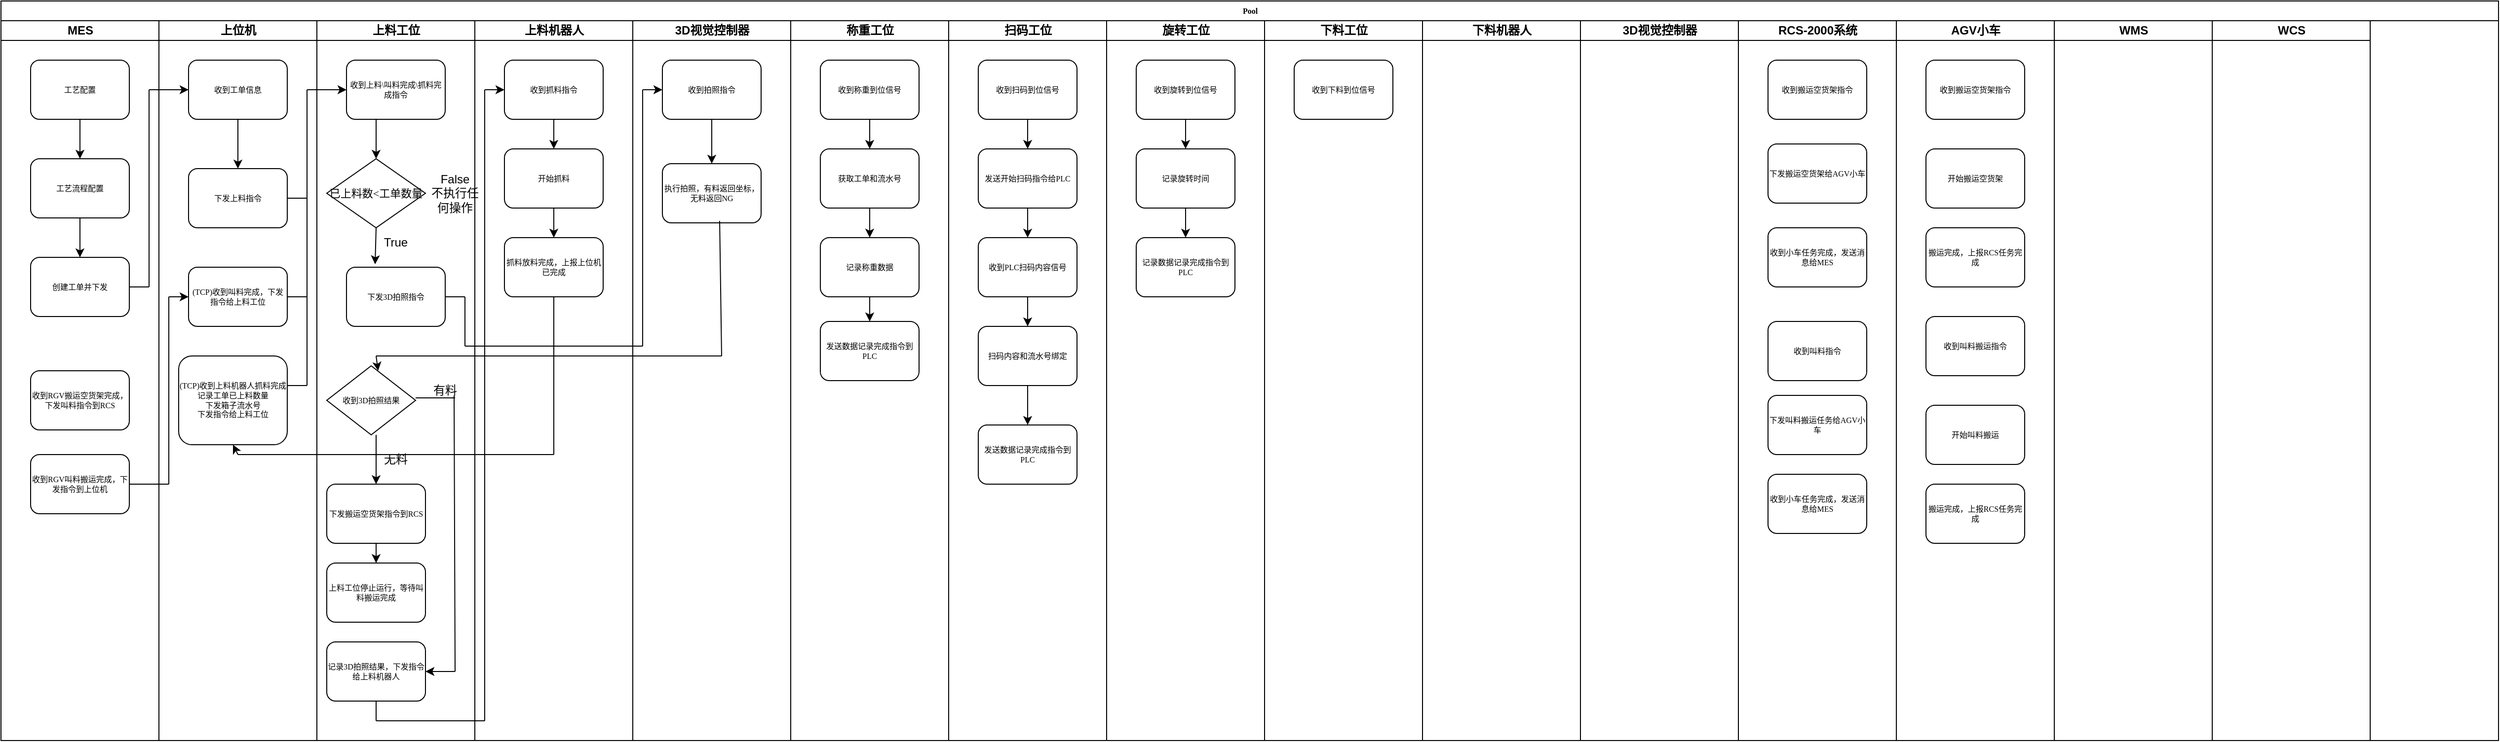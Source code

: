 <mxfile version="21.6.8" type="github">
  <diagram name="Page-1" id="74e2e168-ea6b-b213-b513-2b3c1d86103e">
    <mxGraphModel dx="1434" dy="768" grid="1" gridSize="10" guides="1" tooltips="1" connect="1" arrows="1" fold="1" page="1" pageScale="1" pageWidth="1100" pageHeight="850" background="none" math="0" shadow="0">
      <root>
        <mxCell id="0" />
        <mxCell id="1" parent="0" />
        <mxCell id="77e6c97f196da883-1" value="Pool" style="swimlane;html=1;childLayout=stackLayout;startSize=20;rounded=0;shadow=0;labelBackgroundColor=none;strokeWidth=1;fontFamily=Verdana;fontSize=8;align=center;" parent="1" vertex="1">
          <mxGeometry x="70" y="40" width="2530" height="750" as="geometry" />
        </mxCell>
        <mxCell id="77e6c97f196da883-2" value="MES" style="swimlane;html=1;startSize=20;" parent="77e6c97f196da883-1" vertex="1">
          <mxGeometry y="20" width="160" height="730" as="geometry" />
        </mxCell>
        <mxCell id="6C03qrmBVSKvkhP6-HAM-20" value="" style="edgeStyle=orthogonalEdgeStyle;rounded=0;orthogonalLoop=1;jettySize=auto;html=1;" edge="1" parent="77e6c97f196da883-2" source="6C03qrmBVSKvkhP6-HAM-18" target="6C03qrmBVSKvkhP6-HAM-19">
          <mxGeometry relative="1" as="geometry" />
        </mxCell>
        <mxCell id="6C03qrmBVSKvkhP6-HAM-18" value="工艺配置" style="rounded=1;whiteSpace=wrap;html=1;shadow=0;labelBackgroundColor=none;strokeWidth=1;fontFamily=Verdana;fontSize=8;align=center;" vertex="1" parent="77e6c97f196da883-2">
          <mxGeometry x="30" y="40" width="100" height="60" as="geometry" />
        </mxCell>
        <mxCell id="6C03qrmBVSKvkhP6-HAM-22" value="" style="edgeStyle=orthogonalEdgeStyle;rounded=0;orthogonalLoop=1;jettySize=auto;html=1;" edge="1" parent="77e6c97f196da883-2" source="6C03qrmBVSKvkhP6-HAM-19" target="6C03qrmBVSKvkhP6-HAM-21">
          <mxGeometry relative="1" as="geometry" />
        </mxCell>
        <mxCell id="6C03qrmBVSKvkhP6-HAM-19" value="工艺流程配置" style="rounded=1;whiteSpace=wrap;html=1;shadow=0;labelBackgroundColor=none;strokeWidth=1;fontFamily=Verdana;fontSize=8;align=center;" vertex="1" parent="77e6c97f196da883-2">
          <mxGeometry x="30" y="140" width="100" height="60" as="geometry" />
        </mxCell>
        <mxCell id="6C03qrmBVSKvkhP6-HAM-21" value="创建工单并下发" style="rounded=1;whiteSpace=wrap;html=1;shadow=0;labelBackgroundColor=none;strokeWidth=1;fontFamily=Verdana;fontSize=8;align=center;" vertex="1" parent="77e6c97f196da883-2">
          <mxGeometry x="30" y="240" width="100" height="60" as="geometry" />
        </mxCell>
        <mxCell id="6C03qrmBVSKvkhP6-HAM-50" value="收到RGV搬运空货架完成，下发叫料指令到RCS" style="rounded=1;whiteSpace=wrap;html=1;shadow=0;labelBackgroundColor=none;strokeWidth=1;fontFamily=Verdana;fontSize=8;align=center;" vertex="1" parent="77e6c97f196da883-2">
          <mxGeometry x="30" y="355" width="100" height="60" as="geometry" />
        </mxCell>
        <mxCell id="6C03qrmBVSKvkhP6-HAM-57" value="收到RGV叫料搬运完成，下发指令到上位机" style="rounded=1;whiteSpace=wrap;html=1;shadow=0;labelBackgroundColor=none;strokeWidth=1;fontFamily=Verdana;fontSize=8;align=center;" vertex="1" parent="77e6c97f196da883-2">
          <mxGeometry x="30" y="440" width="100" height="60" as="geometry" />
        </mxCell>
        <mxCell id="6C03qrmBVSKvkhP6-HAM-67" value="" style="endArrow=none;html=1;rounded=0;" edge="1" parent="77e6c97f196da883-2">
          <mxGeometry width="50" height="50" relative="1" as="geometry">
            <mxPoint x="130" y="270" as="sourcePoint" />
            <mxPoint x="150" y="270" as="targetPoint" />
          </mxGeometry>
        </mxCell>
        <mxCell id="6C03qrmBVSKvkhP6-HAM-68" value="" style="endArrow=none;html=1;rounded=0;" edge="1" parent="77e6c97f196da883-2">
          <mxGeometry width="50" height="50" relative="1" as="geometry">
            <mxPoint x="150" y="270" as="sourcePoint" />
            <mxPoint x="150" y="70" as="targetPoint" />
          </mxGeometry>
        </mxCell>
        <mxCell id="6C03qrmBVSKvkhP6-HAM-69" value="" style="endArrow=classic;html=1;rounded=0;entryX=0;entryY=0.5;entryDx=0;entryDy=0;" edge="1" parent="77e6c97f196da883-2" target="6C03qrmBVSKvkhP6-HAM-25">
          <mxGeometry width="50" height="50" relative="1" as="geometry">
            <mxPoint x="150" y="70" as="sourcePoint" />
            <mxPoint x="200" y="20" as="targetPoint" />
          </mxGeometry>
        </mxCell>
        <mxCell id="6C03qrmBVSKvkhP6-HAM-95" value="" style="endArrow=none;html=1;rounded=0;exitX=1;exitY=0.5;exitDx=0;exitDy=0;" edge="1" parent="77e6c97f196da883-2" source="6C03qrmBVSKvkhP6-HAM-57">
          <mxGeometry width="50" height="50" relative="1" as="geometry">
            <mxPoint x="130" y="480" as="sourcePoint" />
            <mxPoint x="170" y="470" as="targetPoint" />
          </mxGeometry>
        </mxCell>
        <mxCell id="77e6c97f196da883-3" value="上位机" style="swimlane;html=1;startSize=20;" parent="77e6c97f196da883-1" vertex="1">
          <mxGeometry x="160" y="20" width="160" height="730" as="geometry" />
        </mxCell>
        <mxCell id="6C03qrmBVSKvkhP6-HAM-25" value="收到工单信息" style="rounded=1;whiteSpace=wrap;html=1;shadow=0;labelBackgroundColor=none;strokeWidth=1;fontFamily=Verdana;fontSize=8;align=center;" vertex="1" parent="77e6c97f196da883-3">
          <mxGeometry x="30" y="40" width="100" height="60" as="geometry" />
        </mxCell>
        <mxCell id="6C03qrmBVSKvkhP6-HAM-26" value="下发上料指令" style="rounded=1;whiteSpace=wrap;html=1;shadow=0;labelBackgroundColor=none;strokeWidth=1;fontFamily=Verdana;fontSize=8;align=center;" vertex="1" parent="77e6c97f196da883-3">
          <mxGeometry x="30" y="150" width="100" height="60" as="geometry" />
        </mxCell>
        <mxCell id="6C03qrmBVSKvkhP6-HAM-59" value="(TCP)收到叫料完成，下发指令给上料工位" style="rounded=1;whiteSpace=wrap;html=1;shadow=0;labelBackgroundColor=none;strokeWidth=1;fontFamily=Verdana;fontSize=8;align=center;" vertex="1" parent="77e6c97f196da883-3">
          <mxGeometry x="30" y="250" width="100" height="60" as="geometry" />
        </mxCell>
        <mxCell id="6C03qrmBVSKvkhP6-HAM-66" value="(TCP)收到上料机器人抓料完成&lt;br&gt;记录工单已上料数量&lt;br&gt;下发箱子流水号&lt;br&gt;下发指令给上料工位" style="rounded=1;whiteSpace=wrap;html=1;shadow=0;labelBackgroundColor=none;strokeWidth=1;fontFamily=Verdana;fontSize=8;align=center;" vertex="1" parent="77e6c97f196da883-3">
          <mxGeometry x="20" y="340" width="110" height="90" as="geometry" />
        </mxCell>
        <mxCell id="6C03qrmBVSKvkhP6-HAM-70" value="" style="endArrow=classic;html=1;rounded=0;entryX=0.5;entryY=0;entryDx=0;entryDy=0;" edge="1" parent="77e6c97f196da883-3" target="6C03qrmBVSKvkhP6-HAM-26">
          <mxGeometry width="50" height="50" relative="1" as="geometry">
            <mxPoint x="80" y="100" as="sourcePoint" />
            <mxPoint x="130" y="50" as="targetPoint" />
          </mxGeometry>
        </mxCell>
        <mxCell id="6C03qrmBVSKvkhP6-HAM-72" value="" style="endArrow=none;html=1;rounded=0;" edge="1" parent="77e6c97f196da883-3">
          <mxGeometry width="50" height="50" relative="1" as="geometry">
            <mxPoint x="130" y="180" as="sourcePoint" />
            <mxPoint x="150" y="180" as="targetPoint" />
          </mxGeometry>
        </mxCell>
        <mxCell id="6C03qrmBVSKvkhP6-HAM-73" value="" style="endArrow=none;html=1;rounded=0;" edge="1" parent="77e6c97f196da883-3">
          <mxGeometry width="50" height="50" relative="1" as="geometry">
            <mxPoint x="150" y="180" as="sourcePoint" />
            <mxPoint x="150" y="70" as="targetPoint" />
          </mxGeometry>
        </mxCell>
        <mxCell id="6C03qrmBVSKvkhP6-HAM-74" value="" style="endArrow=classic;html=1;rounded=0;entryX=0;entryY=0.5;entryDx=0;entryDy=0;" edge="1" parent="77e6c97f196da883-3" target="6C03qrmBVSKvkhP6-HAM-27">
          <mxGeometry width="50" height="50" relative="1" as="geometry">
            <mxPoint x="150" y="70" as="sourcePoint" />
            <mxPoint x="200" y="30" as="targetPoint" />
          </mxGeometry>
        </mxCell>
        <mxCell id="6C03qrmBVSKvkhP6-HAM-75" value="" style="endArrow=none;html=1;rounded=0;" edge="1" parent="77e6c97f196da883-3">
          <mxGeometry width="50" height="50" relative="1" as="geometry">
            <mxPoint x="130" y="280" as="sourcePoint" />
            <mxPoint x="150" y="280" as="targetPoint" />
          </mxGeometry>
        </mxCell>
        <mxCell id="6C03qrmBVSKvkhP6-HAM-76" value="" style="endArrow=none;html=1;rounded=0;" edge="1" parent="77e6c97f196da883-3">
          <mxGeometry width="50" height="50" relative="1" as="geometry">
            <mxPoint x="130" y="370" as="sourcePoint" />
            <mxPoint x="150" y="370" as="targetPoint" />
          </mxGeometry>
        </mxCell>
        <mxCell id="6C03qrmBVSKvkhP6-HAM-77" value="" style="endArrow=none;html=1;rounded=0;" edge="1" parent="77e6c97f196da883-3">
          <mxGeometry width="50" height="50" relative="1" as="geometry">
            <mxPoint x="150" y="370" as="sourcePoint" />
            <mxPoint x="150" y="180" as="targetPoint" />
          </mxGeometry>
        </mxCell>
        <mxCell id="6C03qrmBVSKvkhP6-HAM-96" value="" style="endArrow=none;html=1;rounded=0;" edge="1" parent="77e6c97f196da883-3">
          <mxGeometry width="50" height="50" relative="1" as="geometry">
            <mxPoint x="10" y="470" as="sourcePoint" />
            <mxPoint x="10" y="280" as="targetPoint" />
          </mxGeometry>
        </mxCell>
        <mxCell id="6C03qrmBVSKvkhP6-HAM-104" value="" style="endArrow=classic;html=1;rounded=0;entryX=0;entryY=0.5;entryDx=0;entryDy=0;" edge="1" parent="77e6c97f196da883-3" target="6C03qrmBVSKvkhP6-HAM-59">
          <mxGeometry width="50" height="50" relative="1" as="geometry">
            <mxPoint x="10" y="280" as="sourcePoint" />
            <mxPoint x="60" y="230" as="targetPoint" />
          </mxGeometry>
        </mxCell>
        <mxCell id="6C03qrmBVSKvkhP6-HAM-107" value="" style="endArrow=classic;html=1;rounded=0;entryX=0.5;entryY=1;entryDx=0;entryDy=0;" edge="1" parent="77e6c97f196da883-3" target="6C03qrmBVSKvkhP6-HAM-66">
          <mxGeometry width="50" height="50" relative="1" as="geometry">
            <mxPoint x="80" y="440" as="sourcePoint" />
            <mxPoint x="130" y="390" as="targetPoint" />
          </mxGeometry>
        </mxCell>
        <mxCell id="77e6c97f196da883-4" value="上料工位" style="swimlane;html=1;startSize=20;" parent="77e6c97f196da883-1" vertex="1">
          <mxGeometry x="320" y="20" width="160" height="730" as="geometry" />
        </mxCell>
        <mxCell id="6C03qrmBVSKvkhP6-HAM-27" value="收到上料\叫料完成\抓料完成指令" style="rounded=1;whiteSpace=wrap;html=1;shadow=0;labelBackgroundColor=none;strokeWidth=1;fontFamily=Verdana;fontSize=8;align=center;" vertex="1" parent="77e6c97f196da883-4">
          <mxGeometry x="30" y="40" width="100" height="60" as="geometry" />
        </mxCell>
        <mxCell id="6C03qrmBVSKvkhP6-HAM-29" value="&lt;font style=&quot;font-size: 11px;&quot;&gt;已上料数&amp;lt;工单数量&lt;/font&gt;" style="rhombus;whiteSpace=wrap;html=1;rounded=0;shadow=0;labelBackgroundColor=none;strokeWidth=1;fontFamily=Verdana;fontSize=8;align=center;" vertex="1" parent="77e6c97f196da883-4">
          <mxGeometry x="10" y="140" width="100" height="70" as="geometry" />
        </mxCell>
        <mxCell id="6C03qrmBVSKvkhP6-HAM-31" value="False&lt;br&gt;不执行任何操作" style="text;html=1;strokeColor=none;fillColor=none;align=center;verticalAlign=middle;whiteSpace=wrap;rounded=0;" vertex="1" parent="77e6c97f196da883-4">
          <mxGeometry x="110" y="160" width="60" height="30" as="geometry" />
        </mxCell>
        <mxCell id="6C03qrmBVSKvkhP6-HAM-33" value="True" style="text;html=1;strokeColor=none;fillColor=none;align=center;verticalAlign=middle;whiteSpace=wrap;rounded=0;" vertex="1" parent="77e6c97f196da883-4">
          <mxGeometry x="50" y="210" width="60" height="30" as="geometry" />
        </mxCell>
        <mxCell id="6C03qrmBVSKvkhP6-HAM-35" value="下发3D拍照指令" style="rounded=1;whiteSpace=wrap;html=1;shadow=0;labelBackgroundColor=none;strokeWidth=1;fontFamily=Verdana;fontSize=8;align=center;" vertex="1" parent="77e6c97f196da883-4">
          <mxGeometry x="30" y="250" width="100" height="60" as="geometry" />
        </mxCell>
        <mxCell id="6C03qrmBVSKvkhP6-HAM-40" value="收到3D拍照结果" style="rhombus;whiteSpace=wrap;html=1;rounded=0;shadow=0;labelBackgroundColor=none;strokeWidth=1;fontFamily=Verdana;fontSize=8;align=center;" vertex="1" parent="77e6c97f196da883-4">
          <mxGeometry x="10" y="350" width="90" height="70" as="geometry" />
        </mxCell>
        <mxCell id="6C03qrmBVSKvkhP6-HAM-41" value="有料" style="text;html=1;strokeColor=none;fillColor=none;align=center;verticalAlign=middle;whiteSpace=wrap;rounded=0;" vertex="1" parent="77e6c97f196da883-4">
          <mxGeometry x="100" y="360" width="60" height="30" as="geometry" />
        </mxCell>
        <mxCell id="6C03qrmBVSKvkhP6-HAM-42" value="无料" style="text;html=1;strokeColor=none;fillColor=none;align=center;verticalAlign=middle;whiteSpace=wrap;rounded=0;" vertex="1" parent="77e6c97f196da883-4">
          <mxGeometry x="50" y="430" width="60" height="30" as="geometry" />
        </mxCell>
        <mxCell id="6C03qrmBVSKvkhP6-HAM-43" value="下发搬运空货架指令到RCS" style="rounded=1;whiteSpace=wrap;html=1;shadow=0;labelBackgroundColor=none;strokeWidth=1;fontFamily=Verdana;fontSize=8;align=center;" vertex="1" parent="77e6c97f196da883-4">
          <mxGeometry x="10" y="470" width="100" height="60" as="geometry" />
        </mxCell>
        <mxCell id="6C03qrmBVSKvkhP6-HAM-58" value="上料工位停止运行，等待叫料搬运完成" style="rounded=1;whiteSpace=wrap;html=1;shadow=0;labelBackgroundColor=none;strokeWidth=1;fontFamily=Verdana;fontSize=8;align=center;" vertex="1" parent="77e6c97f196da883-4">
          <mxGeometry x="10" y="550" width="100" height="60" as="geometry" />
        </mxCell>
        <mxCell id="6C03qrmBVSKvkhP6-HAM-60" value="记录3D拍照结果，下发指令给上料机器人" style="rounded=1;whiteSpace=wrap;html=1;shadow=0;labelBackgroundColor=none;strokeWidth=1;fontFamily=Verdana;fontSize=8;align=center;" vertex="1" parent="77e6c97f196da883-4">
          <mxGeometry x="10" y="630" width="100" height="60" as="geometry" />
        </mxCell>
        <mxCell id="6C03qrmBVSKvkhP6-HAM-61" value="" style="endArrow=none;html=1;rounded=0;exitX=0;exitY=0.75;exitDx=0;exitDy=0;entryX=0.667;entryY=0.75;entryDx=0;entryDy=0;entryPerimeter=0;" edge="1" parent="77e6c97f196da883-4" source="6C03qrmBVSKvkhP6-HAM-41" target="6C03qrmBVSKvkhP6-HAM-41">
          <mxGeometry width="50" height="50" relative="1" as="geometry">
            <mxPoint x="100" y="390" as="sourcePoint" />
            <mxPoint x="150" y="340" as="targetPoint" />
          </mxGeometry>
        </mxCell>
        <mxCell id="6C03qrmBVSKvkhP6-HAM-62" value="" style="endArrow=none;html=1;rounded=0;" edge="1" parent="77e6c97f196da883-4">
          <mxGeometry width="50" height="50" relative="1" as="geometry">
            <mxPoint x="140" y="660" as="sourcePoint" />
            <mxPoint x="139" y="380" as="targetPoint" />
          </mxGeometry>
        </mxCell>
        <mxCell id="6C03qrmBVSKvkhP6-HAM-78" value="" style="endArrow=classic;html=1;rounded=0;entryX=0.5;entryY=0;entryDx=0;entryDy=0;" edge="1" parent="77e6c97f196da883-4" target="6C03qrmBVSKvkhP6-HAM-29">
          <mxGeometry width="50" height="50" relative="1" as="geometry">
            <mxPoint x="60" y="100" as="sourcePoint" />
            <mxPoint x="110" y="50" as="targetPoint" />
          </mxGeometry>
        </mxCell>
        <mxCell id="6C03qrmBVSKvkhP6-HAM-79" value="" style="endArrow=classic;html=1;rounded=0;entryX=0.15;entryY=1.233;entryDx=0;entryDy=0;entryPerimeter=0;" edge="1" parent="77e6c97f196da883-4" target="6C03qrmBVSKvkhP6-HAM-33">
          <mxGeometry width="50" height="50" relative="1" as="geometry">
            <mxPoint x="60" y="210" as="sourcePoint" />
            <mxPoint x="110" y="160" as="targetPoint" />
          </mxGeometry>
        </mxCell>
        <mxCell id="6C03qrmBVSKvkhP6-HAM-81" value="" style="endArrow=classic;html=1;rounded=0;entryX=0.5;entryY=0;entryDx=0;entryDy=0;" edge="1" parent="77e6c97f196da883-4" target="6C03qrmBVSKvkhP6-HAM-43">
          <mxGeometry width="50" height="50" relative="1" as="geometry">
            <mxPoint x="60" y="420" as="sourcePoint" />
            <mxPoint x="110" y="370" as="targetPoint" />
          </mxGeometry>
        </mxCell>
        <mxCell id="6C03qrmBVSKvkhP6-HAM-82" value="" style="endArrow=classic;html=1;rounded=0;entryX=0.5;entryY=0;entryDx=0;entryDy=0;" edge="1" parent="77e6c97f196da883-4" target="6C03qrmBVSKvkhP6-HAM-58">
          <mxGeometry width="50" height="50" relative="1" as="geometry">
            <mxPoint x="60" y="530" as="sourcePoint" />
            <mxPoint x="110" y="480" as="targetPoint" />
          </mxGeometry>
        </mxCell>
        <mxCell id="6C03qrmBVSKvkhP6-HAM-83" value="" style="endArrow=none;html=1;rounded=0;" edge="1" parent="77e6c97f196da883-4">
          <mxGeometry width="50" height="50" relative="1" as="geometry">
            <mxPoint x="130" y="280" as="sourcePoint" />
            <mxPoint x="150" y="280" as="targetPoint" />
          </mxGeometry>
        </mxCell>
        <mxCell id="6C03qrmBVSKvkhP6-HAM-84" value="" style="endArrow=none;html=1;rounded=0;" edge="1" parent="77e6c97f196da883-4">
          <mxGeometry width="50" height="50" relative="1" as="geometry">
            <mxPoint x="150" y="330" as="sourcePoint" />
            <mxPoint x="150" y="280" as="targetPoint" />
          </mxGeometry>
        </mxCell>
        <mxCell id="6C03qrmBVSKvkhP6-HAM-85" value="" style="endArrow=none;html=1;rounded=0;" edge="1" parent="77e6c97f196da883-4">
          <mxGeometry width="50" height="50" relative="1" as="geometry">
            <mxPoint x="150" y="330" as="sourcePoint" />
            <mxPoint x="330" y="330" as="targetPoint" />
          </mxGeometry>
        </mxCell>
        <mxCell id="6C03qrmBVSKvkhP6-HAM-91" value="" style="endArrow=classic;html=1;rounded=0;" edge="1" parent="77e6c97f196da883-4">
          <mxGeometry width="50" height="50" relative="1" as="geometry">
            <mxPoint x="60" y="340" as="sourcePoint" />
            <mxPoint x="62" y="355" as="targetPoint" />
          </mxGeometry>
        </mxCell>
        <mxCell id="6C03qrmBVSKvkhP6-HAM-98" value="" style="endArrow=none;html=1;rounded=0;" edge="1" parent="77e6c97f196da883-4">
          <mxGeometry width="50" height="50" relative="1" as="geometry">
            <mxPoint x="60" y="690" as="sourcePoint" />
            <mxPoint x="60" y="710" as="targetPoint" />
          </mxGeometry>
        </mxCell>
        <mxCell id="6C03qrmBVSKvkhP6-HAM-99" value="" style="endArrow=none;html=1;rounded=0;" edge="1" parent="77e6c97f196da883-4">
          <mxGeometry width="50" height="50" relative="1" as="geometry">
            <mxPoint x="60" y="710" as="sourcePoint" />
            <mxPoint x="170" y="710" as="targetPoint" />
          </mxGeometry>
        </mxCell>
        <mxCell id="77e6c97f196da883-5" value="上料机器人" style="swimlane;html=1;startSize=20;" parent="77e6c97f196da883-1" vertex="1">
          <mxGeometry x="480" y="20" width="160" height="730" as="geometry" />
        </mxCell>
        <mxCell id="6C03qrmBVSKvkhP6-HAM-34" value="收到抓料指令" style="rounded=1;whiteSpace=wrap;html=1;shadow=0;labelBackgroundColor=none;strokeWidth=1;fontFamily=Verdana;fontSize=8;align=center;" vertex="1" parent="77e6c97f196da883-5">
          <mxGeometry x="30" y="40" width="100" height="60" as="geometry" />
        </mxCell>
        <mxCell id="6C03qrmBVSKvkhP6-HAM-64" value="开始抓料" style="rounded=1;whiteSpace=wrap;html=1;shadow=0;labelBackgroundColor=none;strokeWidth=1;fontFamily=Verdana;fontSize=8;align=center;" vertex="1" parent="77e6c97f196da883-5">
          <mxGeometry x="30" y="130" width="100" height="60" as="geometry" />
        </mxCell>
        <mxCell id="6C03qrmBVSKvkhP6-HAM-65" value="抓料放料完成，上报上位机已完成" style="rounded=1;whiteSpace=wrap;html=1;shadow=0;labelBackgroundColor=none;strokeWidth=1;fontFamily=Verdana;fontSize=8;align=center;" vertex="1" parent="77e6c97f196da883-5">
          <mxGeometry x="30" y="220" width="100" height="60" as="geometry" />
        </mxCell>
        <mxCell id="6C03qrmBVSKvkhP6-HAM-100" value="" style="endArrow=none;html=1;rounded=0;" edge="1" parent="77e6c97f196da883-5">
          <mxGeometry width="50" height="50" relative="1" as="geometry">
            <mxPoint x="10" y="710" as="sourcePoint" />
            <mxPoint x="10" y="70" as="targetPoint" />
          </mxGeometry>
        </mxCell>
        <mxCell id="6C03qrmBVSKvkhP6-HAM-101" value="" style="endArrow=classic;html=1;rounded=0;entryX=0;entryY=0.5;entryDx=0;entryDy=0;" edge="1" parent="77e6c97f196da883-5" target="6C03qrmBVSKvkhP6-HAM-34">
          <mxGeometry width="50" height="50" relative="1" as="geometry">
            <mxPoint x="10" y="70" as="sourcePoint" />
            <mxPoint x="60" y="20" as="targetPoint" />
          </mxGeometry>
        </mxCell>
        <mxCell id="6C03qrmBVSKvkhP6-HAM-102" value="" style="endArrow=classic;html=1;rounded=0;entryX=0.5;entryY=0;entryDx=0;entryDy=0;" edge="1" parent="77e6c97f196da883-5" target="6C03qrmBVSKvkhP6-HAM-64">
          <mxGeometry width="50" height="50" relative="1" as="geometry">
            <mxPoint x="80" y="100" as="sourcePoint" />
            <mxPoint x="130" y="50" as="targetPoint" />
          </mxGeometry>
        </mxCell>
        <mxCell id="6C03qrmBVSKvkhP6-HAM-103" value="" style="endArrow=classic;html=1;rounded=0;" edge="1" parent="77e6c97f196da883-5" target="6C03qrmBVSKvkhP6-HAM-65">
          <mxGeometry width="50" height="50" relative="1" as="geometry">
            <mxPoint x="80" y="190" as="sourcePoint" />
            <mxPoint x="130" y="140" as="targetPoint" />
          </mxGeometry>
        </mxCell>
        <mxCell id="6C03qrmBVSKvkhP6-HAM-105" value="" style="endArrow=none;html=1;rounded=0;" edge="1" parent="77e6c97f196da883-5">
          <mxGeometry width="50" height="50" relative="1" as="geometry">
            <mxPoint x="80" y="440" as="sourcePoint" />
            <mxPoint x="80" y="280" as="targetPoint" />
          </mxGeometry>
        </mxCell>
        <mxCell id="6C03qrmBVSKvkhP6-HAM-106" value="" style="endArrow=none;html=1;rounded=0;" edge="1" parent="77e6c97f196da883-5">
          <mxGeometry width="50" height="50" relative="1" as="geometry">
            <mxPoint x="-240" y="440" as="sourcePoint" />
            <mxPoint x="80" y="440" as="targetPoint" />
          </mxGeometry>
        </mxCell>
        <mxCell id="77e6c97f196da883-6" value="3D视觉控制器" style="swimlane;html=1;startSize=20;" parent="77e6c97f196da883-1" vertex="1">
          <mxGeometry x="640" y="20" width="160" height="730" as="geometry" />
        </mxCell>
        <mxCell id="6C03qrmBVSKvkhP6-HAM-36" value="收到拍照指令" style="rounded=1;whiteSpace=wrap;html=1;shadow=0;labelBackgroundColor=none;strokeWidth=1;fontFamily=Verdana;fontSize=8;align=center;" vertex="1" parent="77e6c97f196da883-6">
          <mxGeometry x="30" y="40" width="100" height="60" as="geometry" />
        </mxCell>
        <mxCell id="6C03qrmBVSKvkhP6-HAM-38" value="执行拍照，有料返回坐标，无料返回NG" style="rounded=1;whiteSpace=wrap;html=1;shadow=0;labelBackgroundColor=none;strokeWidth=1;fontFamily=Verdana;fontSize=8;align=center;" vertex="1" parent="77e6c97f196da883-6">
          <mxGeometry x="30" y="145" width="100" height="60" as="geometry" />
        </mxCell>
        <mxCell id="6C03qrmBVSKvkhP6-HAM-86" value="" style="endArrow=none;html=1;rounded=0;" edge="1" parent="77e6c97f196da883-6">
          <mxGeometry width="50" height="50" relative="1" as="geometry">
            <mxPoint x="10" y="330" as="sourcePoint" />
            <mxPoint x="10" y="70" as="targetPoint" />
          </mxGeometry>
        </mxCell>
        <mxCell id="6C03qrmBVSKvkhP6-HAM-87" value="" style="endArrow=classic;html=1;rounded=0;entryX=0;entryY=0.5;entryDx=0;entryDy=0;" edge="1" parent="77e6c97f196da883-6" target="6C03qrmBVSKvkhP6-HAM-36">
          <mxGeometry width="50" height="50" relative="1" as="geometry">
            <mxPoint x="10" y="70" as="sourcePoint" />
            <mxPoint x="60" y="20" as="targetPoint" />
          </mxGeometry>
        </mxCell>
        <mxCell id="6C03qrmBVSKvkhP6-HAM-88" value="" style="endArrow=classic;html=1;rounded=0;entryX=0.5;entryY=0;entryDx=0;entryDy=0;" edge="1" parent="77e6c97f196da883-6" target="6C03qrmBVSKvkhP6-HAM-38">
          <mxGeometry width="50" height="50" relative="1" as="geometry">
            <mxPoint x="80" y="100" as="sourcePoint" />
            <mxPoint x="130" y="50" as="targetPoint" />
          </mxGeometry>
        </mxCell>
        <mxCell id="6C03qrmBVSKvkhP6-HAM-89" value="" style="endArrow=none;html=1;rounded=0;entryX=0.58;entryY=0.967;entryDx=0;entryDy=0;entryPerimeter=0;" edge="1" parent="77e6c97f196da883-6" target="6C03qrmBVSKvkhP6-HAM-38">
          <mxGeometry width="50" height="50" relative="1" as="geometry">
            <mxPoint x="90" y="340" as="sourcePoint" />
            <mxPoint x="90" y="210" as="targetPoint" />
          </mxGeometry>
        </mxCell>
        <mxCell id="6C03qrmBVSKvkhP6-HAM-90" value="" style="endArrow=none;html=1;rounded=0;" edge="1" parent="77e6c97f196da883-6">
          <mxGeometry width="50" height="50" relative="1" as="geometry">
            <mxPoint x="-260" y="340" as="sourcePoint" />
            <mxPoint x="90" y="340" as="targetPoint" />
          </mxGeometry>
        </mxCell>
        <mxCell id="77e6c97f196da883-7" value="称重工位" style="swimlane;html=1;startSize=20;" parent="77e6c97f196da883-1" vertex="1">
          <mxGeometry x="800" y="20" width="160" height="730" as="geometry">
            <mxRectangle x="800" y="20" width="730" height="730" as="alternateBounds" />
          </mxGeometry>
        </mxCell>
        <mxCell id="6C03qrmBVSKvkhP6-HAM-114" value="" style="edgeStyle=orthogonalEdgeStyle;rounded=0;orthogonalLoop=1;jettySize=auto;html=1;" edge="1" parent="77e6c97f196da883-7" source="6C03qrmBVSKvkhP6-HAM-110" target="6C03qrmBVSKvkhP6-HAM-111">
          <mxGeometry relative="1" as="geometry" />
        </mxCell>
        <mxCell id="6C03qrmBVSKvkhP6-HAM-110" value="收到称重到位信号" style="rounded=1;whiteSpace=wrap;html=1;shadow=0;labelBackgroundColor=none;strokeWidth=1;fontFamily=Verdana;fontSize=8;align=center;" vertex="1" parent="77e6c97f196da883-7">
          <mxGeometry x="30" y="40" width="100" height="60" as="geometry" />
        </mxCell>
        <mxCell id="6C03qrmBVSKvkhP6-HAM-115" value="" style="edgeStyle=orthogonalEdgeStyle;rounded=0;orthogonalLoop=1;jettySize=auto;html=1;entryX=0.5;entryY=0;entryDx=0;entryDy=0;" edge="1" parent="77e6c97f196da883-7" source="6C03qrmBVSKvkhP6-HAM-111" target="6C03qrmBVSKvkhP6-HAM-112">
          <mxGeometry relative="1" as="geometry" />
        </mxCell>
        <mxCell id="6C03qrmBVSKvkhP6-HAM-111" value="获取工单和流水号" style="rounded=1;whiteSpace=wrap;html=1;shadow=0;labelBackgroundColor=none;strokeWidth=1;fontFamily=Verdana;fontSize=8;align=center;" vertex="1" parent="77e6c97f196da883-7">
          <mxGeometry x="30" y="130" width="100" height="60" as="geometry" />
        </mxCell>
        <mxCell id="6C03qrmBVSKvkhP6-HAM-112" value="记录称重数据" style="rounded=1;whiteSpace=wrap;html=1;shadow=0;labelBackgroundColor=none;strokeWidth=1;fontFamily=Verdana;fontSize=8;align=center;" vertex="1" parent="77e6c97f196da883-7">
          <mxGeometry x="30" y="220" width="100" height="60" as="geometry" />
        </mxCell>
        <mxCell id="6C03qrmBVSKvkhP6-HAM-113" value="发送数据记录完成指令到PLC" style="rounded=1;whiteSpace=wrap;html=1;shadow=0;labelBackgroundColor=none;strokeWidth=1;fontFamily=Verdana;fontSize=8;align=center;" vertex="1" parent="77e6c97f196da883-7">
          <mxGeometry x="30" y="305" width="100" height="60" as="geometry" />
        </mxCell>
        <mxCell id="6C03qrmBVSKvkhP6-HAM-116" value="" style="endArrow=classic;html=1;rounded=0;entryX=0.5;entryY=0;entryDx=0;entryDy=0;" edge="1" parent="77e6c97f196da883-7" target="6C03qrmBVSKvkhP6-HAM-113">
          <mxGeometry width="50" height="50" relative="1" as="geometry">
            <mxPoint x="80" y="280" as="sourcePoint" />
            <mxPoint x="130" y="230" as="targetPoint" />
          </mxGeometry>
        </mxCell>
        <mxCell id="6C03qrmBVSKvkhP6-HAM-9" value="扫码工位" style="swimlane;html=1;startSize=20;" vertex="1" parent="77e6c97f196da883-1">
          <mxGeometry x="960" y="20" width="160" height="730" as="geometry">
            <mxRectangle x="800" y="20" width="730" height="730" as="alternateBounds" />
          </mxGeometry>
        </mxCell>
        <mxCell id="6C03qrmBVSKvkhP6-HAM-122" value="" style="edgeStyle=orthogonalEdgeStyle;rounded=0;orthogonalLoop=1;jettySize=auto;html=1;" edge="1" parent="6C03qrmBVSKvkhP6-HAM-9" source="6C03qrmBVSKvkhP6-HAM-117" target="6C03qrmBVSKvkhP6-HAM-118">
          <mxGeometry relative="1" as="geometry" />
        </mxCell>
        <mxCell id="6C03qrmBVSKvkhP6-HAM-117" value="收到扫码到位信号" style="rounded=1;whiteSpace=wrap;html=1;shadow=0;labelBackgroundColor=none;strokeWidth=1;fontFamily=Verdana;fontSize=8;align=center;" vertex="1" parent="6C03qrmBVSKvkhP6-HAM-9">
          <mxGeometry x="30" y="40" width="100" height="60" as="geometry" />
        </mxCell>
        <mxCell id="6C03qrmBVSKvkhP6-HAM-123" value="" style="edgeStyle=orthogonalEdgeStyle;rounded=0;orthogonalLoop=1;jettySize=auto;html=1;" edge="1" parent="6C03qrmBVSKvkhP6-HAM-9" source="6C03qrmBVSKvkhP6-HAM-118" target="6C03qrmBVSKvkhP6-HAM-119">
          <mxGeometry relative="1" as="geometry" />
        </mxCell>
        <mxCell id="6C03qrmBVSKvkhP6-HAM-118" value="发送开始扫码指令给PLC" style="rounded=1;whiteSpace=wrap;html=1;shadow=0;labelBackgroundColor=none;strokeWidth=1;fontFamily=Verdana;fontSize=8;align=center;" vertex="1" parent="6C03qrmBVSKvkhP6-HAM-9">
          <mxGeometry x="30" y="130" width="100" height="60" as="geometry" />
        </mxCell>
        <mxCell id="6C03qrmBVSKvkhP6-HAM-124" value="" style="edgeStyle=orthogonalEdgeStyle;rounded=0;orthogonalLoop=1;jettySize=auto;html=1;" edge="1" parent="6C03qrmBVSKvkhP6-HAM-9" source="6C03qrmBVSKvkhP6-HAM-119" target="6C03qrmBVSKvkhP6-HAM-121">
          <mxGeometry relative="1" as="geometry" />
        </mxCell>
        <mxCell id="6C03qrmBVSKvkhP6-HAM-119" value="收到PLC扫码内容信号" style="rounded=1;whiteSpace=wrap;html=1;shadow=0;labelBackgroundColor=none;strokeWidth=1;fontFamily=Verdana;fontSize=8;align=center;" vertex="1" parent="6C03qrmBVSKvkhP6-HAM-9">
          <mxGeometry x="30" y="220" width="100" height="60" as="geometry" />
        </mxCell>
        <mxCell id="6C03qrmBVSKvkhP6-HAM-126" value="" style="edgeStyle=orthogonalEdgeStyle;rounded=0;orthogonalLoop=1;jettySize=auto;html=1;" edge="1" parent="6C03qrmBVSKvkhP6-HAM-9" source="6C03qrmBVSKvkhP6-HAM-121" target="6C03qrmBVSKvkhP6-HAM-125">
          <mxGeometry relative="1" as="geometry" />
        </mxCell>
        <mxCell id="6C03qrmBVSKvkhP6-HAM-121" value="扫码内容和流水号绑定" style="rounded=1;whiteSpace=wrap;html=1;shadow=0;labelBackgroundColor=none;strokeWidth=1;fontFamily=Verdana;fontSize=8;align=center;" vertex="1" parent="6C03qrmBVSKvkhP6-HAM-9">
          <mxGeometry x="30" y="310" width="100" height="60" as="geometry" />
        </mxCell>
        <mxCell id="6C03qrmBVSKvkhP6-HAM-125" value="发送数据记录完成指令到PLC" style="rounded=1;whiteSpace=wrap;html=1;shadow=0;labelBackgroundColor=none;strokeWidth=1;fontFamily=Verdana;fontSize=8;align=center;" vertex="1" parent="6C03qrmBVSKvkhP6-HAM-9">
          <mxGeometry x="30" y="410" width="100" height="60" as="geometry" />
        </mxCell>
        <mxCell id="6C03qrmBVSKvkhP6-HAM-10" value="旋转工位" style="swimlane;html=1;startSize=20;" vertex="1" parent="77e6c97f196da883-1">
          <mxGeometry x="1120" y="20" width="160" height="730" as="geometry">
            <mxRectangle x="800" y="20" width="730" height="730" as="alternateBounds" />
          </mxGeometry>
        </mxCell>
        <mxCell id="6C03qrmBVSKvkhP6-HAM-130" value="" style="edgeStyle=orthogonalEdgeStyle;rounded=0;orthogonalLoop=1;jettySize=auto;html=1;" edge="1" parent="6C03qrmBVSKvkhP6-HAM-10" source="6C03qrmBVSKvkhP6-HAM-127" target="6C03qrmBVSKvkhP6-HAM-128">
          <mxGeometry relative="1" as="geometry" />
        </mxCell>
        <mxCell id="6C03qrmBVSKvkhP6-HAM-127" value="收到旋转到位信号" style="rounded=1;whiteSpace=wrap;html=1;shadow=0;labelBackgroundColor=none;strokeWidth=1;fontFamily=Verdana;fontSize=8;align=center;" vertex="1" parent="6C03qrmBVSKvkhP6-HAM-10">
          <mxGeometry x="30" y="40" width="100" height="60" as="geometry" />
        </mxCell>
        <mxCell id="6C03qrmBVSKvkhP6-HAM-131" value="" style="edgeStyle=orthogonalEdgeStyle;rounded=0;orthogonalLoop=1;jettySize=auto;html=1;" edge="1" parent="6C03qrmBVSKvkhP6-HAM-10" source="6C03qrmBVSKvkhP6-HAM-128" target="6C03qrmBVSKvkhP6-HAM-129">
          <mxGeometry relative="1" as="geometry" />
        </mxCell>
        <mxCell id="6C03qrmBVSKvkhP6-HAM-128" value="记录旋转时间" style="rounded=1;whiteSpace=wrap;html=1;shadow=0;labelBackgroundColor=none;strokeWidth=1;fontFamily=Verdana;fontSize=8;align=center;" vertex="1" parent="6C03qrmBVSKvkhP6-HAM-10">
          <mxGeometry x="30" y="130" width="100" height="60" as="geometry" />
        </mxCell>
        <mxCell id="6C03qrmBVSKvkhP6-HAM-129" value="记录数据记录完成指令到PLC" style="rounded=1;whiteSpace=wrap;html=1;shadow=0;labelBackgroundColor=none;strokeWidth=1;fontFamily=Verdana;fontSize=8;align=center;" vertex="1" parent="6C03qrmBVSKvkhP6-HAM-10">
          <mxGeometry x="30" y="220" width="100" height="60" as="geometry" />
        </mxCell>
        <mxCell id="6C03qrmBVSKvkhP6-HAM-11" value="下料工位" style="swimlane;html=1;startSize=20;" vertex="1" parent="77e6c97f196da883-1">
          <mxGeometry x="1280" y="20" width="160" height="730" as="geometry">
            <mxRectangle x="800" y="20" width="730" height="730" as="alternateBounds" />
          </mxGeometry>
        </mxCell>
        <mxCell id="6C03qrmBVSKvkhP6-HAM-132" value="收到下料到位信号" style="rounded=1;whiteSpace=wrap;html=1;shadow=0;labelBackgroundColor=none;strokeWidth=1;fontFamily=Verdana;fontSize=8;align=center;" vertex="1" parent="6C03qrmBVSKvkhP6-HAM-11">
          <mxGeometry x="30" y="40" width="100" height="60" as="geometry" />
        </mxCell>
        <mxCell id="6C03qrmBVSKvkhP6-HAM-12" value="下料机器人" style="swimlane;html=1;startSize=20;" vertex="1" parent="77e6c97f196da883-1">
          <mxGeometry x="1440" y="20" width="160" height="730" as="geometry">
            <mxRectangle x="800" y="20" width="730" height="730" as="alternateBounds" />
          </mxGeometry>
        </mxCell>
        <mxCell id="6C03qrmBVSKvkhP6-HAM-13" value="3D视觉控制器" style="swimlane;html=1;startSize=20;" vertex="1" parent="77e6c97f196da883-1">
          <mxGeometry x="1600" y="20" width="160" height="730" as="geometry">
            <mxRectangle x="800" y="20" width="730" height="730" as="alternateBounds" />
          </mxGeometry>
        </mxCell>
        <mxCell id="6C03qrmBVSKvkhP6-HAM-14" value="RCS-2000系统" style="swimlane;html=1;startSize=20;" vertex="1" parent="77e6c97f196da883-1">
          <mxGeometry x="1760" y="20" width="160" height="730" as="geometry">
            <mxRectangle x="800" y="20" width="730" height="730" as="alternateBounds" />
          </mxGeometry>
        </mxCell>
        <mxCell id="6C03qrmBVSKvkhP6-HAM-44" value="收到搬运空货架指令" style="rounded=1;whiteSpace=wrap;html=1;shadow=0;labelBackgroundColor=none;strokeWidth=1;fontFamily=Verdana;fontSize=8;align=center;" vertex="1" parent="6C03qrmBVSKvkhP6-HAM-14">
          <mxGeometry x="30" y="40" width="100" height="60" as="geometry" />
        </mxCell>
        <mxCell id="6C03qrmBVSKvkhP6-HAM-45" value="下发搬运空货架给AGV小车" style="rounded=1;whiteSpace=wrap;html=1;shadow=0;labelBackgroundColor=none;strokeWidth=1;fontFamily=Verdana;fontSize=8;align=center;" vertex="1" parent="6C03qrmBVSKvkhP6-HAM-14">
          <mxGeometry x="30" y="125" width="100" height="60" as="geometry" />
        </mxCell>
        <mxCell id="6C03qrmBVSKvkhP6-HAM-49" value="收到小车任务完成，发送消息给MES" style="rounded=1;whiteSpace=wrap;html=1;shadow=0;labelBackgroundColor=none;strokeWidth=1;fontFamily=Verdana;fontSize=8;align=center;" vertex="1" parent="6C03qrmBVSKvkhP6-HAM-14">
          <mxGeometry x="30" y="210" width="100" height="60" as="geometry" />
        </mxCell>
        <mxCell id="6C03qrmBVSKvkhP6-HAM-51" value="收到叫料指令" style="rounded=1;whiteSpace=wrap;html=1;shadow=0;labelBackgroundColor=none;strokeWidth=1;fontFamily=Verdana;fontSize=8;align=center;" vertex="1" parent="6C03qrmBVSKvkhP6-HAM-14">
          <mxGeometry x="30" y="305" width="100" height="60" as="geometry" />
        </mxCell>
        <mxCell id="6C03qrmBVSKvkhP6-HAM-52" value="下发叫料搬运任务给AGV小车" style="rounded=1;whiteSpace=wrap;html=1;shadow=0;labelBackgroundColor=none;strokeWidth=1;fontFamily=Verdana;fontSize=8;align=center;" vertex="1" parent="6C03qrmBVSKvkhP6-HAM-14">
          <mxGeometry x="30" y="380" width="100" height="60" as="geometry" />
        </mxCell>
        <mxCell id="6C03qrmBVSKvkhP6-HAM-53" value="收到小车任务完成，发送消息给MES" style="rounded=1;whiteSpace=wrap;html=1;shadow=0;labelBackgroundColor=none;strokeWidth=1;fontFamily=Verdana;fontSize=8;align=center;" vertex="1" parent="6C03qrmBVSKvkhP6-HAM-14">
          <mxGeometry x="30" y="460" width="100" height="60" as="geometry" />
        </mxCell>
        <mxCell id="6C03qrmBVSKvkhP6-HAM-15" value="AGV小车" style="swimlane;html=1;startSize=20;" vertex="1" parent="77e6c97f196da883-1">
          <mxGeometry x="1920" y="20" width="160" height="730" as="geometry">
            <mxRectangle x="800" y="20" width="730" height="730" as="alternateBounds" />
          </mxGeometry>
        </mxCell>
        <mxCell id="6C03qrmBVSKvkhP6-HAM-46" value="收到搬运空货架指令" style="rounded=1;whiteSpace=wrap;html=1;shadow=0;labelBackgroundColor=none;strokeWidth=1;fontFamily=Verdana;fontSize=8;align=center;" vertex="1" parent="6C03qrmBVSKvkhP6-HAM-15">
          <mxGeometry x="30" y="40" width="100" height="60" as="geometry" />
        </mxCell>
        <mxCell id="6C03qrmBVSKvkhP6-HAM-47" value="开始搬运空货架" style="rounded=1;whiteSpace=wrap;html=1;shadow=0;labelBackgroundColor=none;strokeWidth=1;fontFamily=Verdana;fontSize=8;align=center;" vertex="1" parent="6C03qrmBVSKvkhP6-HAM-15">
          <mxGeometry x="30" y="130" width="100" height="60" as="geometry" />
        </mxCell>
        <mxCell id="6C03qrmBVSKvkhP6-HAM-48" value="搬运完成，上报RCS任务完成" style="rounded=1;whiteSpace=wrap;html=1;shadow=0;labelBackgroundColor=none;strokeWidth=1;fontFamily=Verdana;fontSize=8;align=center;" vertex="1" parent="6C03qrmBVSKvkhP6-HAM-15">
          <mxGeometry x="30" y="210" width="100" height="60" as="geometry" />
        </mxCell>
        <mxCell id="6C03qrmBVSKvkhP6-HAM-54" value="收到叫料搬运指令" style="rounded=1;whiteSpace=wrap;html=1;shadow=0;labelBackgroundColor=none;strokeWidth=1;fontFamily=Verdana;fontSize=8;align=center;" vertex="1" parent="6C03qrmBVSKvkhP6-HAM-15">
          <mxGeometry x="30" y="300" width="100" height="60" as="geometry" />
        </mxCell>
        <mxCell id="6C03qrmBVSKvkhP6-HAM-55" value="开始叫料搬运" style="rounded=1;whiteSpace=wrap;html=1;shadow=0;labelBackgroundColor=none;strokeWidth=1;fontFamily=Verdana;fontSize=8;align=center;" vertex="1" parent="6C03qrmBVSKvkhP6-HAM-15">
          <mxGeometry x="30" y="390" width="100" height="60" as="geometry" />
        </mxCell>
        <mxCell id="6C03qrmBVSKvkhP6-HAM-56" value="搬运完成，上报RCS任务完成" style="rounded=1;whiteSpace=wrap;html=1;shadow=0;labelBackgroundColor=none;strokeWidth=1;fontFamily=Verdana;fontSize=8;align=center;" vertex="1" parent="6C03qrmBVSKvkhP6-HAM-15">
          <mxGeometry x="30" y="470" width="100" height="60" as="geometry" />
        </mxCell>
        <mxCell id="6C03qrmBVSKvkhP6-HAM-16" value="WMS" style="swimlane;html=1;startSize=20;" vertex="1" parent="77e6c97f196da883-1">
          <mxGeometry x="2080" y="20" width="160" height="730" as="geometry">
            <mxRectangle x="800" y="20" width="730" height="730" as="alternateBounds" />
          </mxGeometry>
        </mxCell>
        <mxCell id="6C03qrmBVSKvkhP6-HAM-17" value="WCS" style="swimlane;html=1;startSize=20;" vertex="1" parent="77e6c97f196da883-1">
          <mxGeometry x="2240" y="20" width="160" height="730" as="geometry">
            <mxRectangle x="800" y="20" width="730" height="730" as="alternateBounds" />
          </mxGeometry>
        </mxCell>
        <mxCell id="6C03qrmBVSKvkhP6-HAM-63" value="" style="endArrow=classic;html=1;rounded=0;entryX=1;entryY=0.5;entryDx=0;entryDy=0;" edge="1" parent="1" target="6C03qrmBVSKvkhP6-HAM-60">
          <mxGeometry width="50" height="50" relative="1" as="geometry">
            <mxPoint x="530" y="720" as="sourcePoint" />
            <mxPoint x="420" y="410" as="targetPoint" />
          </mxGeometry>
        </mxCell>
      </root>
    </mxGraphModel>
  </diagram>
</mxfile>
